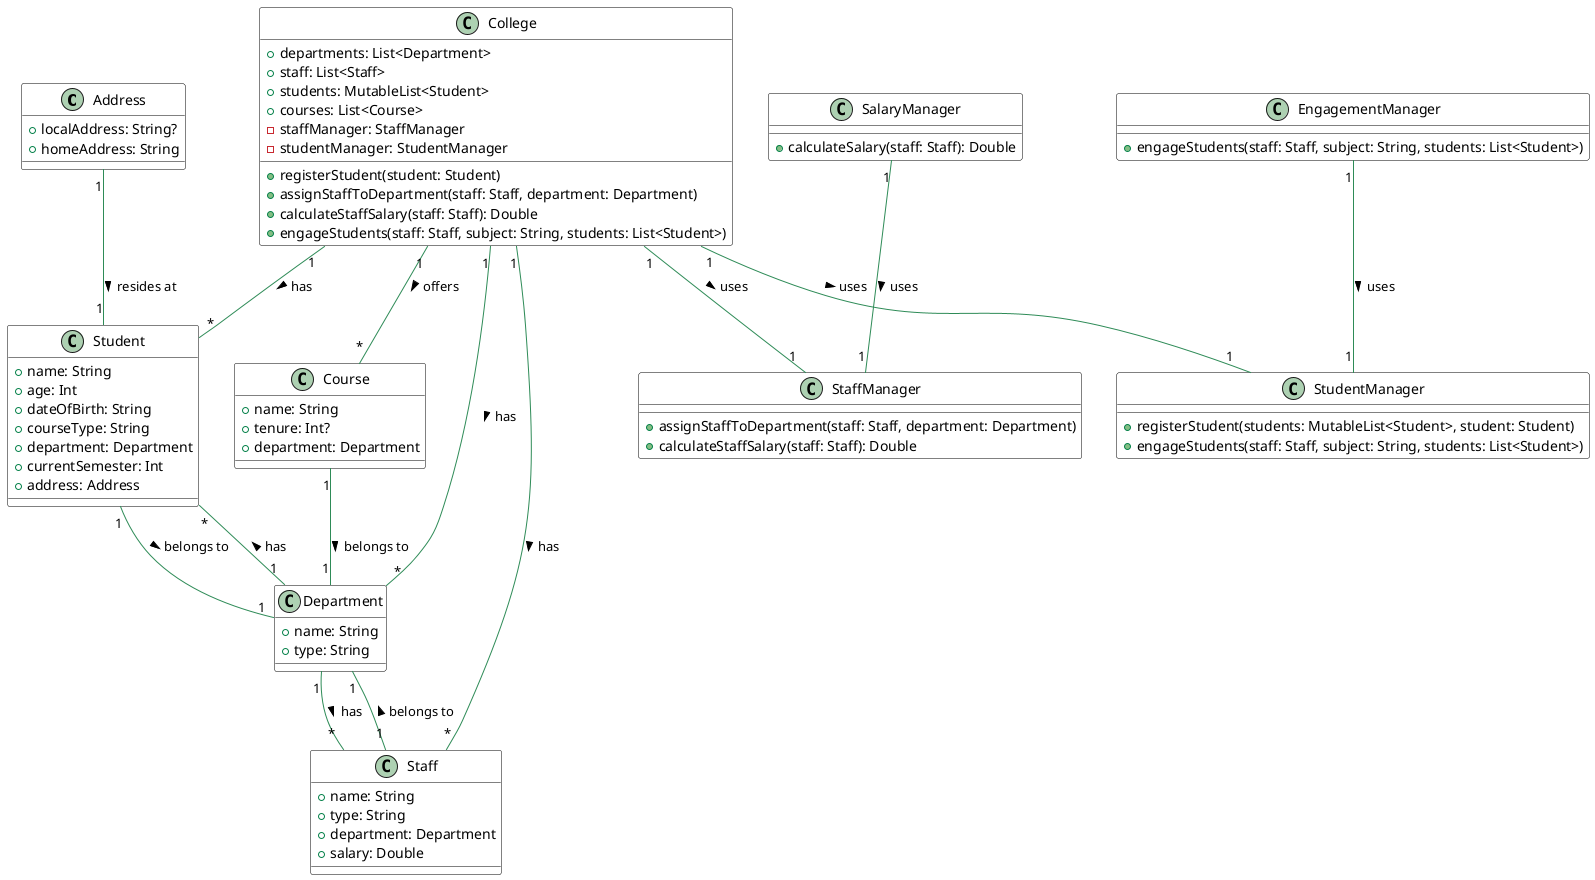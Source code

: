 @startuml
!define KO_KOTLIN
!define KO_ICON
skinparam class {
    BackgroundColor White
    ArrowColor SeaGreen
    BorderColor Black
}

class Address {
    +localAddress: String?
    +homeAddress: String
}

class College {
    +departments: List<Department>
    +staff: List<Staff>
    +students: MutableList<Student>
    +courses: List<Course>
    -staffManager: StaffManager
    -studentManager: StudentManager
    +registerStudent(student: Student)
    +assignStaffToDepartment(staff: Staff, department: Department)
    +calculateStaffSalary(staff: Staff): Double
    +engageStudents(staff: Staff, subject: String, students: List<Student>)
}

class Course {
    +name: String
    +tenure: Int?
    +department: Department
}

class Department {
    +name: String
    +type: String
}

class EngagementManager {
    +engageStudents(staff: Staff, subject: String, students: List<Student>)
}

class SalaryManager {
    +calculateSalary(staff: Staff): Double
}

class Staff {
    +name: String
    +type: String
    +department: Department
    +salary: Double
}

class StaffManager {
    +assignStaffToDepartment(staff: Staff, department: Department)
    +calculateStaffSalary(staff: Staff): Double
}

class Student {
    +name: String
    +age: Int
    +dateOfBirth: String
    +courseType: String
    +department: Department
    +currentSemester: Int
    +address: Address
}

class StudentManager {
    +registerStudent(students: MutableList<Student>, student: Student)
    +engageStudents(staff: Staff, subject: String, students: List<Student>)
}

Address "1" -- "1" Student : resides at >
College "1" -- "*" Department : has >
College "1" -- "*" Staff : has >
College "1" -- "*" Student : has >
College "1" -- "*" Course : offers >
College "1" -- "1" StaffManager : uses >
College "1" -- "1" StudentManager : uses >
Course "1" -- "1" Department : belongs to >
Department "1" -- "*" Staff : has >
Department "1" -- "*" Student : has >
EngagementManager "1" -- "1" StudentManager : uses >
SalaryManager "1" -- "1" StaffManager : uses >
Staff "1" -- "1" Department : belongs to >
Student "1" -- "1" Department : belongs to >

@enduml